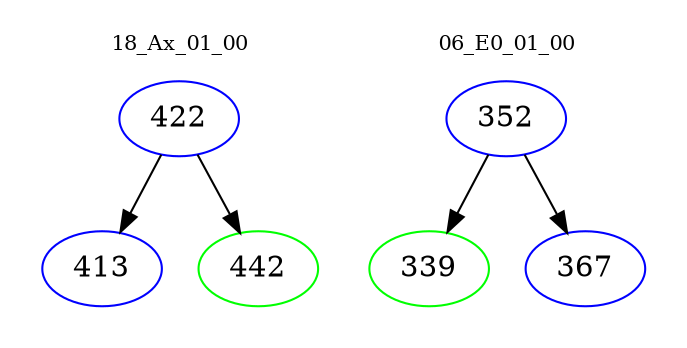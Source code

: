 digraph{
subgraph cluster_0 {
color = white
label = "18_Ax_01_00";
fontsize=10;
T0_422 [label="422", color="blue"]
T0_422 -> T0_413 [color="black"]
T0_413 [label="413", color="blue"]
T0_422 -> T0_442 [color="black"]
T0_442 [label="442", color="green"]
}
subgraph cluster_1 {
color = white
label = "06_E0_01_00";
fontsize=10;
T1_352 [label="352", color="blue"]
T1_352 -> T1_339 [color="black"]
T1_339 [label="339", color="green"]
T1_352 -> T1_367 [color="black"]
T1_367 [label="367", color="blue"]
}
}
